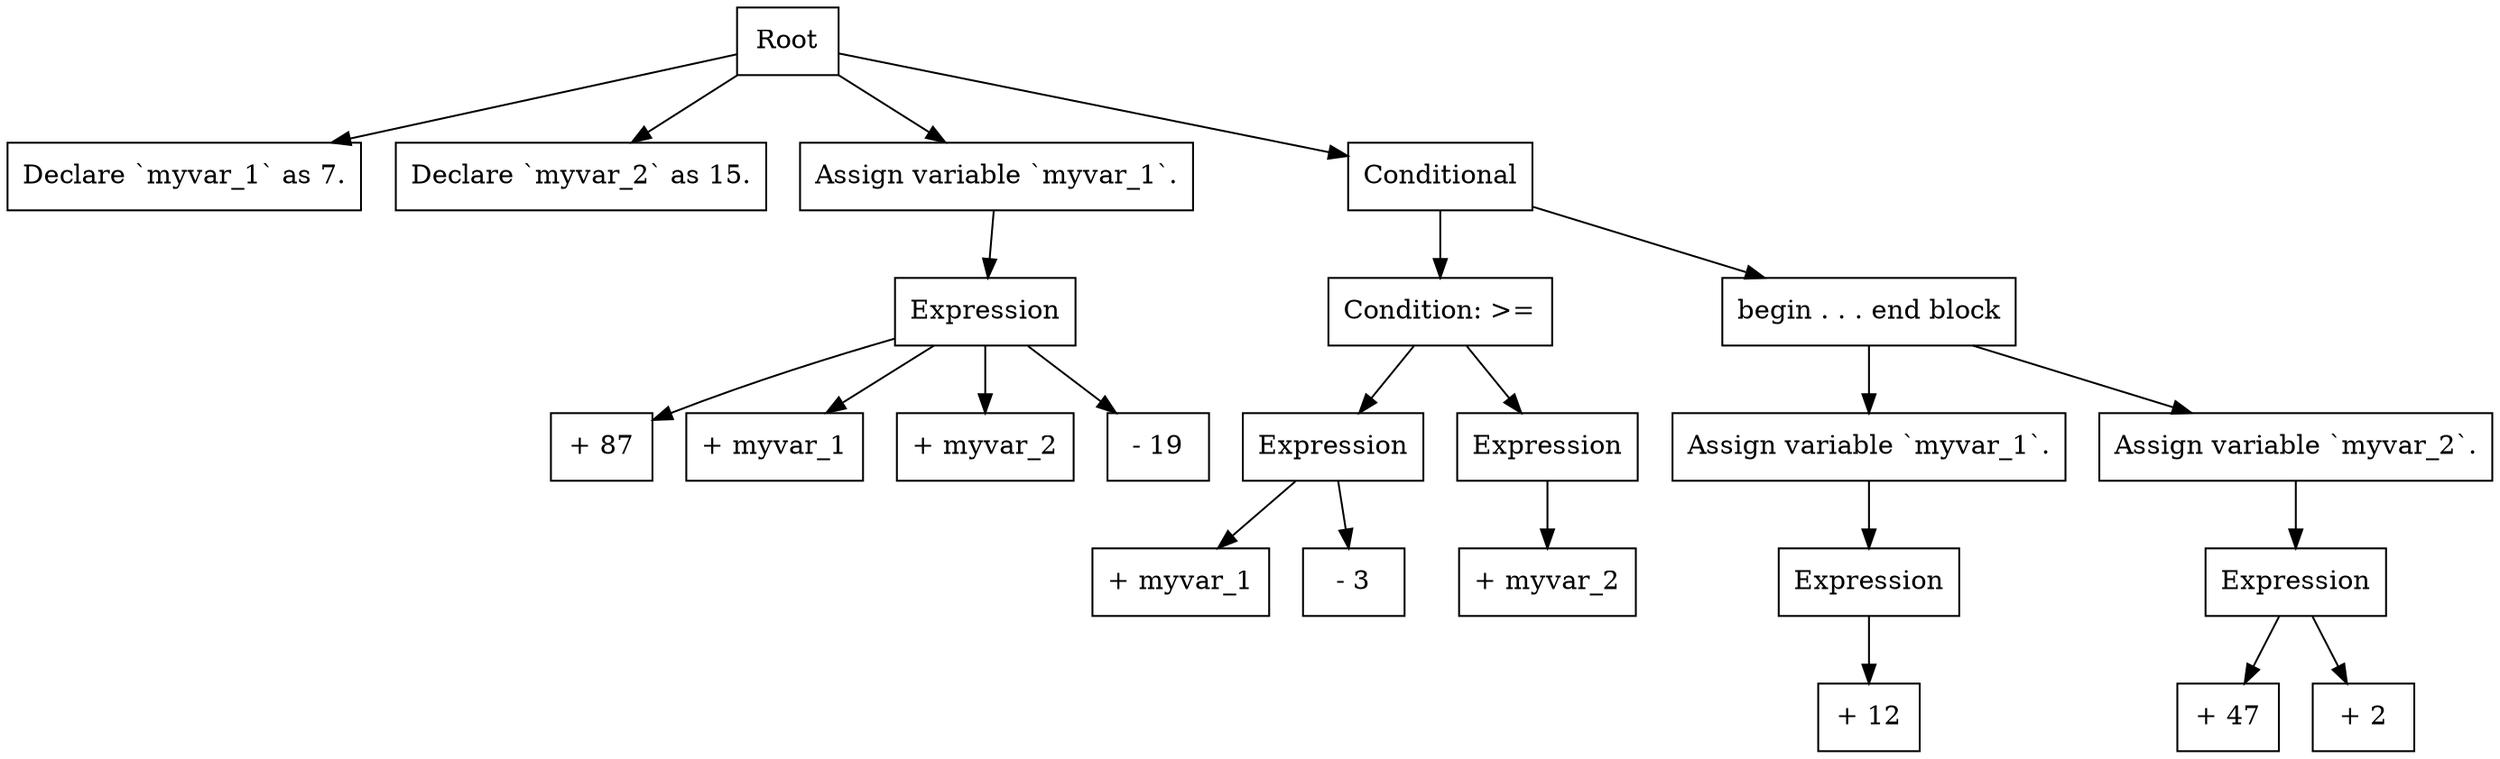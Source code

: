 digraph ast {
    "0" [label="Root", shape=box];
    "0_0" [label="Declare `myvar_1` as 7.", shape=box];
    "0" -> "0_0";
    "0_1" [label="Declare `myvar_2` as 15.", shape=box];
    "0" -> "0_1";
    "0_2" [label="Assign variable `myvar_1`.", shape=box];
    "0_2_0" [label="Expression", shape=box];
    "0_2_0_0" [label="+ 87", shape=box];
    "0_2_0" -> "0_2_0_0";
    "0_2_0_1" [label="+ myvar_1", shape=box];
    "0_2_0" -> "0_2_0_1";
    "0_2_0_2" [label="+ myvar_2", shape=box];
    "0_2_0" -> "0_2_0_2";
    "0_2_0_3" [label="- 19", shape=box];
    "0_2_0" -> "0_2_0_3";
    "0_2" -> "0_2_0";
    "0" -> "0_2";
    "0_3" [label="Conditional", shape=box];
    "0_3_0" [label="Condition: >=", shape=box];
    "0_3_0_0" [label="Expression", shape=box];
    "0_3_0_0_0" [label="+ myvar_1", shape=box];
    "0_3_0_0" -> "0_3_0_0_0";
    "0_3_0_0_1" [label="- 3", shape=box];
    "0_3_0_0" -> "0_3_0_0_1";
    "0_3_0" -> "0_3_0_0";
    "0_3_0_1" [label="Expression", shape=box];
    "0_3_0_1_0" [label="+ myvar_2", shape=box];
    "0_3_0_1" -> "0_3_0_1_0";
    "0_3_0" -> "0_3_0_1";
    "0_3" -> "0_3_0";
    "0_3_1" [label="begin . . . end block", shape=box];
    "0_3_1_0" [label="Assign variable `myvar_1`.", shape=box];
    "0_3_1_0_0" [label="Expression", shape=box];
    "0_3_1_0_0_0" [label="+ 12", shape=box];
    "0_3_1_0_0" -> "0_3_1_0_0_0";
    "0_3_1_0" -> "0_3_1_0_0";
    "0_3_1" -> "0_3_1_0";
    "0_3_1_1" [label="Assign variable `myvar_2`.", shape=box];
    "0_3_1_1_0" [label="Expression", shape=box];
    "0_3_1_1_0_0" [label="+ 47", shape=box];
    "0_3_1_1_0" -> "0_3_1_1_0_0";
    "0_3_1_1_0_1" [label="+ 2", shape=box];
    "0_3_1_1_0" -> "0_3_1_1_0_1";
    "0_3_1_1" -> "0_3_1_1_0";
    "0_3_1" -> "0_3_1_1";
    "0_3" -> "0_3_1";
    "0" -> "0_3";
}
